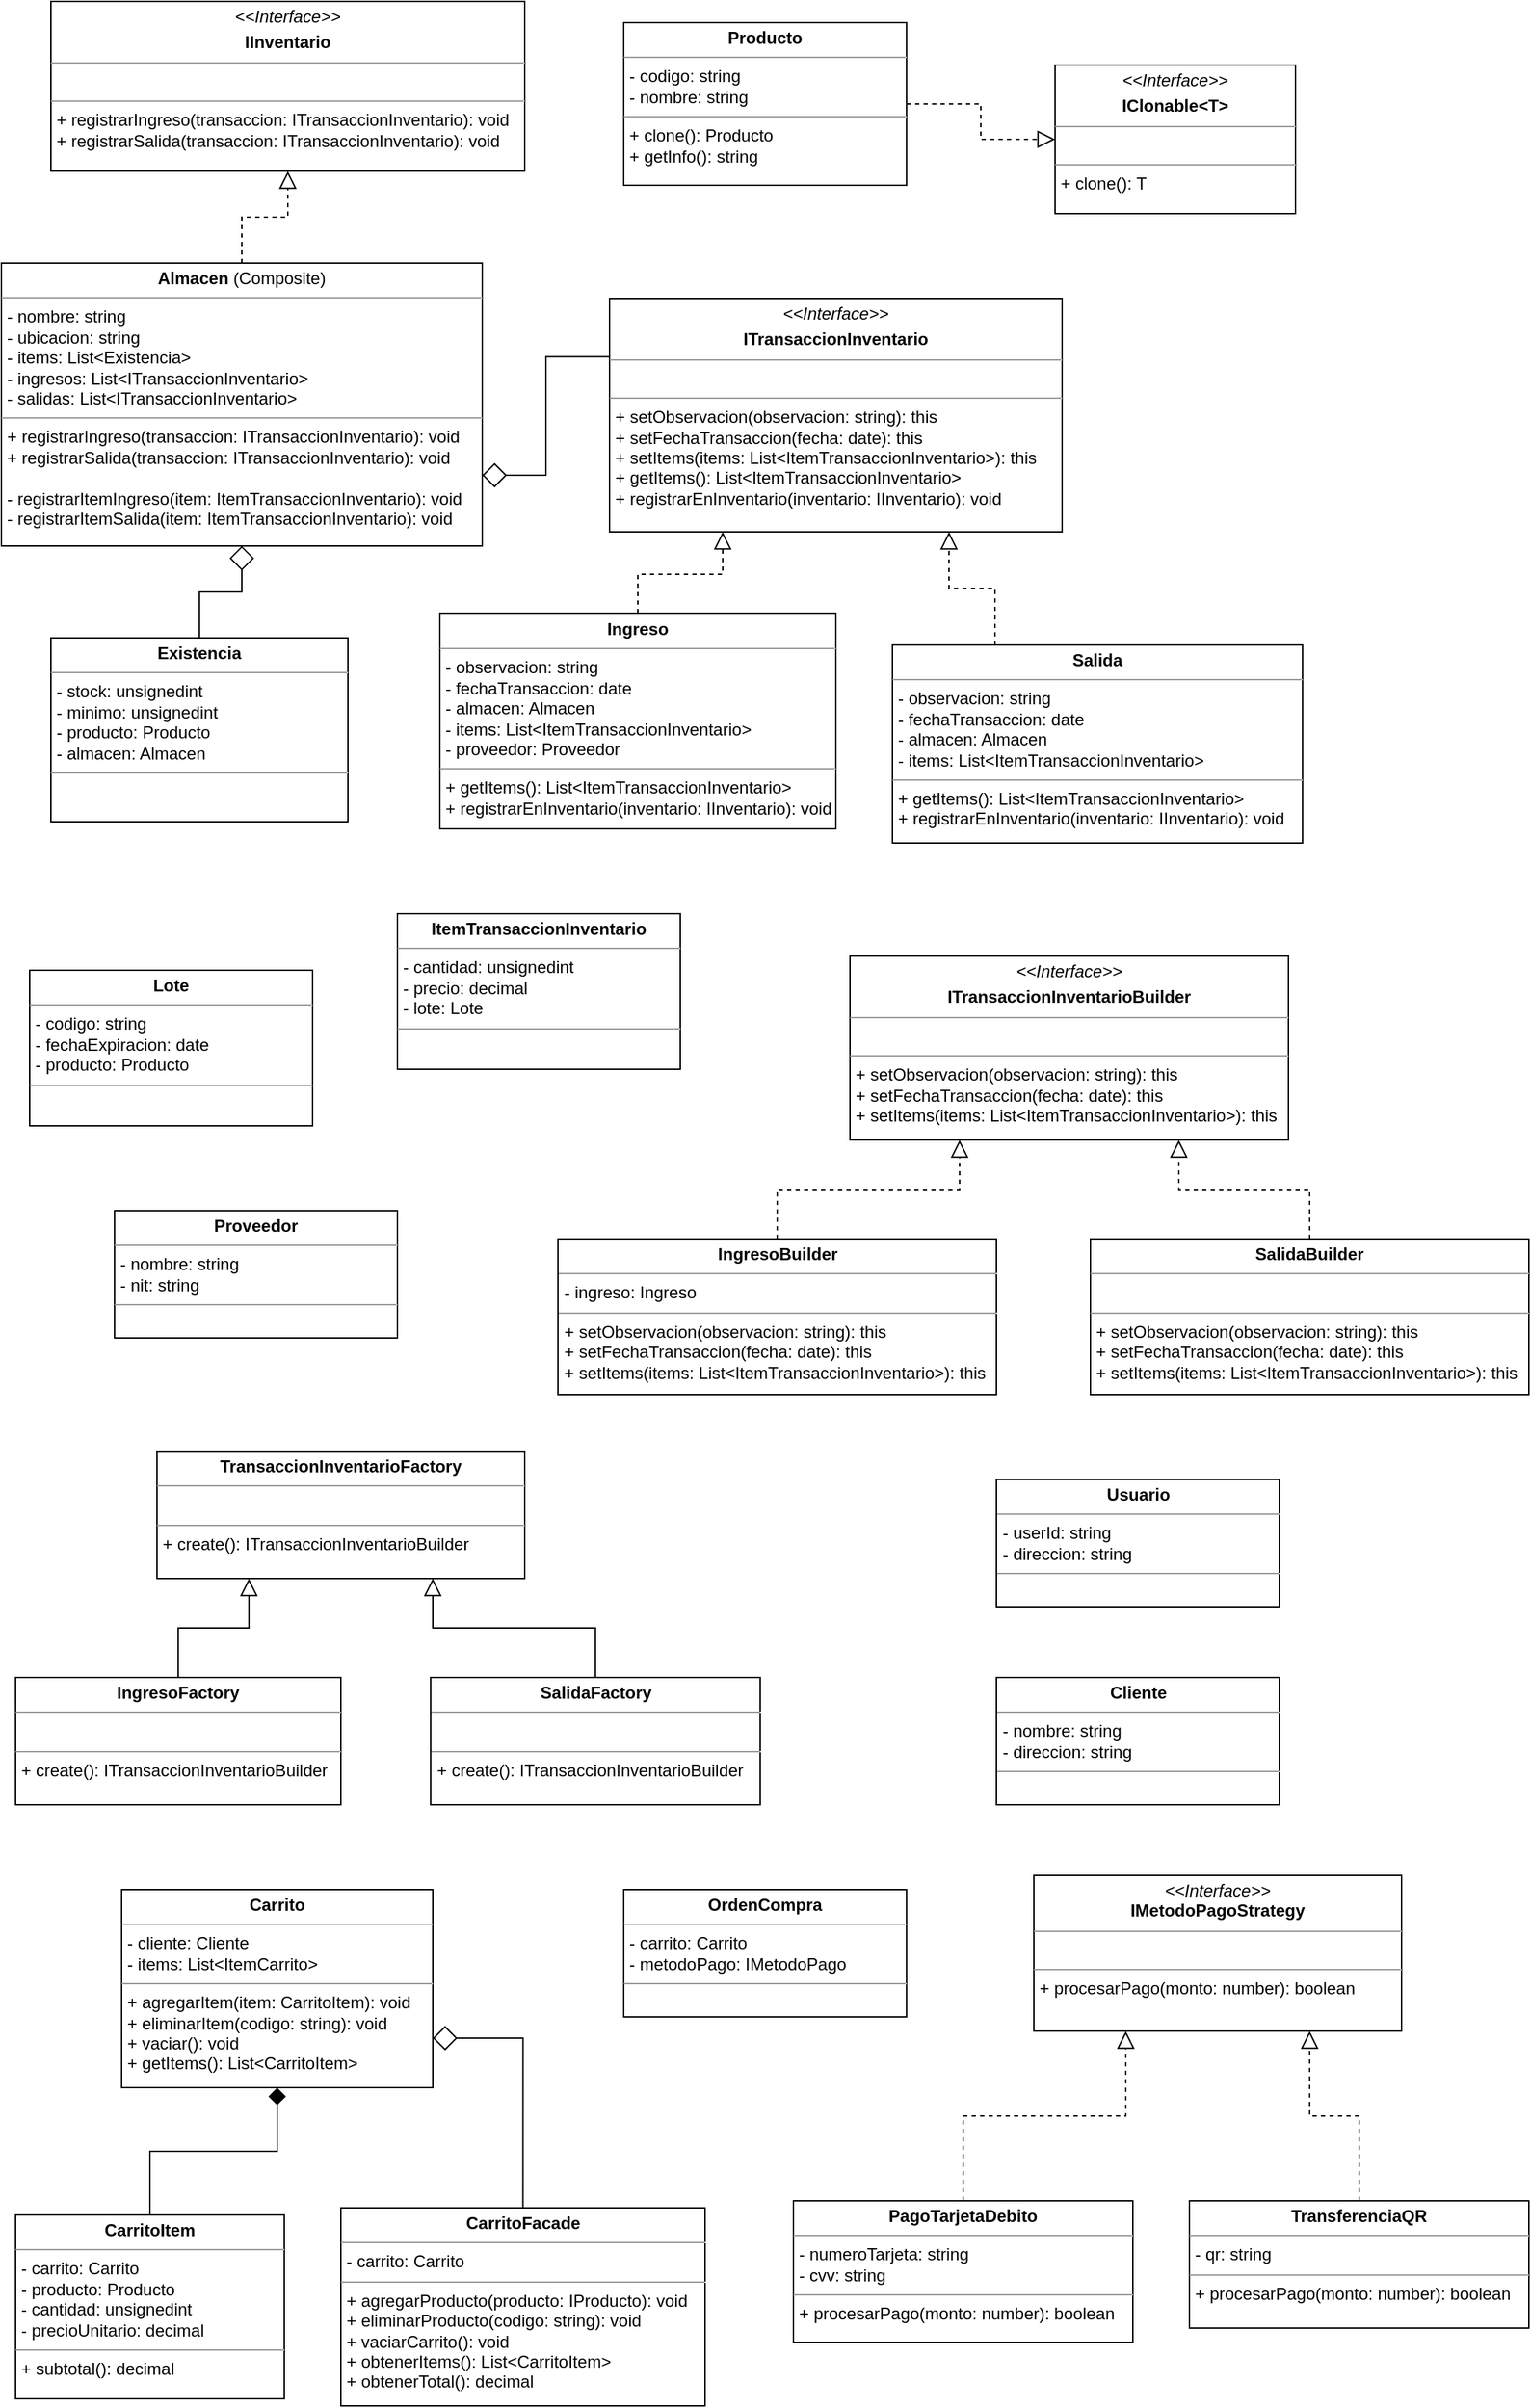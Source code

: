 <mxfile pages="4">
    <diagram id="6Jc-0pdUitwvQ6ukHMKt" name="CLASES">
        <mxGraphModel dx="3023" dy="2123" grid="1" gridSize="10" guides="1" tooltips="1" connect="1" arrows="1" fold="1" page="1" pageScale="1" pageWidth="827" pageHeight="1169" math="0" shadow="0">
            <root>
                <mxCell id="0"/>
                <mxCell id="1" parent="0"/>
                <mxCell id="bO8I1QGUQ7A1xS6eJJKW-1" value="&lt;p style=&quot;margin:0px;margin-top:4px;text-align:center;&quot;&gt;&lt;b&gt;Producto&lt;/b&gt;&lt;/p&gt;&lt;hr size=&quot;1&quot;&gt;&lt;p style=&quot;margin:0px;margin-left:4px;&quot;&gt;- codigo: string&lt;br&gt;&lt;/p&gt;&lt;p style=&quot;margin:0px;margin-left:4px;&quot;&gt;- nombre: string&lt;/p&gt;&lt;hr size=&quot;1&quot;&gt;&lt;p style=&quot;margin:0px;margin-left:4px;&quot;&gt;+ clone(): Producto&lt;/p&gt;&lt;p style=&quot;margin:0px;margin-left:4px;&quot;&gt;+ getInfo(): string&lt;/p&gt;" style="verticalAlign=top;align=left;overflow=fill;fontSize=12;fontFamily=Helvetica;html=1;rounded=0;shadow=0;comic=0;labelBackgroundColor=none;strokeWidth=1" parent="1" vertex="1">
                    <mxGeometry x="460" y="60" width="200" height="115" as="geometry"/>
                </mxCell>
                <mxCell id="bO8I1QGUQ7A1xS6eJJKW-2" value="&lt;p style=&quot;margin:0px;margin-top:4px;text-align:center;&quot;&gt;&lt;b&gt;Existencia&lt;/b&gt;&lt;/p&gt;&lt;hr size=&quot;1&quot;&gt;&lt;p style=&quot;margin:0px;margin-left:4px;&quot;&gt;- stock: unsignedint&lt;/p&gt;&lt;p style=&quot;margin:0px;margin-left:4px;&quot;&gt;- minimo: unsignedint&lt;/p&gt;&lt;p style=&quot;margin:0px;margin-left:4px;&quot;&gt;- producto: Producto&lt;/p&gt;&lt;p style=&quot;margin:0px;margin-left:4px;&quot;&gt;- almacen: Almacen&lt;/p&gt;&lt;hr size=&quot;1&quot;&gt;&lt;p style=&quot;margin:0px;margin-left:4px;&quot;&gt;&lt;br&gt;&lt;/p&gt;" style="verticalAlign=top;align=left;overflow=fill;fontSize=12;fontFamily=Helvetica;html=1;rounded=0;shadow=0;comic=0;labelBackgroundColor=none;strokeWidth=1" parent="1" vertex="1">
                    <mxGeometry x="55" y="495" width="210" height="130" as="geometry"/>
                </mxCell>
                <mxCell id="bO8I1QGUQ7A1xS6eJJKW-3" value="&lt;p style=&quot;margin:0px;margin-top:4px;text-align:center;&quot;&gt;&lt;b&gt;Almacen&lt;/b&gt;&amp;nbsp;(Composite)&lt;/p&gt;&lt;hr size=&quot;1&quot;&gt;&lt;p style=&quot;margin:0px;margin-left:4px;&quot;&gt;- nombre: string&lt;br&gt;&lt;/p&gt;&lt;p style=&quot;margin:0px;margin-left:4px;&quot;&gt;- ubicacion: string&lt;/p&gt;&lt;p style=&quot;margin:0px;margin-left:4px;&quot;&gt;- items: List&amp;lt;Existencia&amp;gt;&lt;/p&gt;&lt;p style=&quot;margin:0px;margin-left:4px;&quot;&gt;- ingresos: List&amp;lt;&lt;span style=&quot;text-align: center;&quot;&gt;ITransaccionInventario&lt;/span&gt;&amp;gt;&lt;/p&gt;&lt;p style=&quot;margin:0px;margin-left:4px;&quot;&gt;- salidas: List&amp;lt;&lt;span style=&quot;text-align: center;&quot;&gt;ITransaccionInventario&lt;/span&gt;&amp;gt;&lt;/p&gt;&lt;hr size=&quot;1&quot;&gt;&lt;p style=&quot;margin: 0px 0px 0px 4px;&quot;&gt;+ registrarIngreso(transaccion: ITransaccionInventario): void&lt;/p&gt;&lt;p style=&quot;margin: 0px 0px 0px 4px;&quot;&gt;+ registrarSalida(transaccion: ITransaccionInventario): void&lt;/p&gt;&lt;p style=&quot;margin: 0px 0px 0px 4px;&quot;&gt;&lt;br&gt;&lt;/p&gt;&lt;p style=&quot;margin: 0px 0px 0px 4px;&quot;&gt;- registrarItemIngreso(item: ItemTransaccionInventario): void&lt;/p&gt;&lt;p style=&quot;margin: 0px 0px 0px 4px;&quot;&gt;- registrarItemSalida(item: ItemTransaccionInventario): void&lt;/p&gt;" style="verticalAlign=top;align=left;overflow=fill;fontSize=12;fontFamily=Helvetica;html=1;rounded=0;shadow=0;comic=0;labelBackgroundColor=none;strokeWidth=1" parent="1" vertex="1">
                    <mxGeometry x="20" y="230" width="340" height="200" as="geometry"/>
                </mxCell>
                <mxCell id="bO8I1QGUQ7A1xS6eJJKW-4" value="&lt;p style=&quot;margin:0px;margin-top:4px;text-align:center;&quot;&gt;&lt;b&gt;Ingreso&lt;/b&gt;&lt;/p&gt;&lt;hr size=&quot;1&quot;&gt;&lt;p style=&quot;margin: 0px 0px 0px 4px;&quot;&gt;- observacion: string&lt;br&gt;&lt;/p&gt;&lt;p style=&quot;margin: 0px 0px 0px 4px;&quot;&gt;- fechaTransaccion: date&lt;/p&gt;&lt;p style=&quot;margin: 0px 0px 0px 4px;&quot;&gt;- almacen: Almacen&lt;/p&gt;&lt;p style=&quot;margin: 0px 0px 0px 4px;&quot;&gt;- items: List&amp;lt;&lt;span style=&quot;text-align: center;&quot;&gt;ItemTransaccionInventario&lt;/span&gt;&amp;gt;&lt;/p&gt;&lt;p style=&quot;margin:0px;margin-left:4px;&quot;&gt;- proveedor: Proveedor&lt;/p&gt;&lt;hr size=&quot;1&quot;&gt;&lt;p style=&quot;margin: 0px 0px 0px 4px;&quot;&gt;+ getItems(): List&amp;lt;ItemTransaccionInventario&amp;gt;&lt;/p&gt;&lt;p style=&quot;margin: 0px 0px 0px 4px;&quot;&gt;+ registrarEnInventario(inventario: IInventario): void&lt;/p&gt;" style="verticalAlign=top;align=left;overflow=fill;fontSize=12;fontFamily=Helvetica;html=1;rounded=0;shadow=0;comic=0;labelBackgroundColor=none;strokeWidth=1" parent="1" vertex="1">
                    <mxGeometry x="330" y="477.5" width="280" height="152.5" as="geometry"/>
                </mxCell>
                <mxCell id="bO8I1QGUQ7A1xS6eJJKW-5" value="&lt;p style=&quot;margin:0px;margin-top:4px;text-align:center;&quot;&gt;&lt;b&gt;Salida&lt;/b&gt;&lt;/p&gt;&lt;hr size=&quot;1&quot;&gt;&lt;p style=&quot;margin: 0px 0px 0px 4px;&quot;&gt;- observacion: string&lt;br&gt;&lt;/p&gt;&lt;p style=&quot;margin: 0px 0px 0px 4px;&quot;&gt;- fechaTransaccion: date&lt;/p&gt;&lt;p style=&quot;margin: 0px 0px 0px 4px;&quot;&gt;- almacen: Almacen&lt;/p&gt;&lt;p style=&quot;margin: 0px 0px 0px 4px;&quot;&gt;- items: List&amp;lt;&lt;span style=&quot;text-align: center;&quot;&gt;ItemTransaccionInventario&lt;/span&gt;&amp;gt;&lt;/p&gt;&lt;hr size=&quot;1&quot;&gt;&lt;p style=&quot;margin: 0px 0px 0px 4px;&quot;&gt;+ getItems(): List&amp;lt;ItemTransaccionInventario&amp;gt;&lt;/p&gt;&lt;p style=&quot;margin: 0px 0px 0px 4px;&quot;&gt;+ registrarEnInventario(inventario: IInventario): void&lt;/p&gt;" style="verticalAlign=top;align=left;overflow=fill;fontSize=12;fontFamily=Helvetica;html=1;rounded=0;shadow=0;comic=0;labelBackgroundColor=none;strokeWidth=1" parent="1" vertex="1">
                    <mxGeometry x="650" y="500" width="290" height="140" as="geometry"/>
                </mxCell>
                <mxCell id="bO8I1QGUQ7A1xS6eJJKW-6" value="&lt;p style=&quot;margin:0px;margin-top:4px;text-align:center;&quot;&gt;&lt;b&gt;Proveedor&lt;/b&gt;&lt;/p&gt;&lt;hr size=&quot;1&quot;&gt;&lt;p style=&quot;margin:0px;margin-left:4px;&quot;&gt;- nombre: string&lt;br&gt;&lt;/p&gt;&lt;p style=&quot;margin:0px;margin-left:4px;&quot;&gt;- nit: string&lt;/p&gt;&lt;hr size=&quot;1&quot;&gt;&lt;p style=&quot;margin:0px;margin-left:4px;&quot;&gt;&lt;br&gt;&lt;/p&gt;" style="verticalAlign=top;align=left;overflow=fill;fontSize=12;fontFamily=Helvetica;html=1;rounded=0;shadow=0;comic=0;labelBackgroundColor=none;strokeWidth=1" parent="1" vertex="1">
                    <mxGeometry x="100" y="900" width="200" height="90" as="geometry"/>
                </mxCell>
                <mxCell id="bO8I1QGUQ7A1xS6eJJKW-7" value="&lt;p style=&quot;margin:0px;margin-top:4px;text-align:center;&quot;&gt;&lt;b&gt;ItemTransaccionInventario&lt;/b&gt;&lt;/p&gt;&lt;hr size=&quot;1&quot;&gt;&lt;p style=&quot;margin:0px;margin-left:4px;&quot;&gt;- cantidad: unsignedint&lt;br&gt;&lt;/p&gt;&lt;p style=&quot;margin:0px;margin-left:4px;&quot;&gt;- precio: decimal&lt;/p&gt;&lt;p style=&quot;margin:0px;margin-left:4px;&quot;&gt;- lote: Lote&lt;/p&gt;&lt;hr size=&quot;1&quot;&gt;&lt;p style=&quot;margin:0px;margin-left:4px;&quot;&gt;&lt;br&gt;&lt;/p&gt;" style="verticalAlign=top;align=left;overflow=fill;fontSize=12;fontFamily=Helvetica;html=1;rounded=0;shadow=0;comic=0;labelBackgroundColor=none;strokeWidth=1" parent="1" vertex="1">
                    <mxGeometry x="300" y="690" width="200" height="110" as="geometry"/>
                </mxCell>
                <mxCell id="bO8I1QGUQ7A1xS6eJJKW-8" value="&lt;p style=&quot;margin:0px;margin-top:4px;text-align:center;&quot;&gt;&lt;b&gt;Lote&lt;/b&gt;&lt;/p&gt;&lt;hr size=&quot;1&quot;&gt;&lt;p style=&quot;margin:0px;margin-left:4px;&quot;&gt;- codigo: string&lt;br&gt;&lt;/p&gt;&lt;p style=&quot;margin:0px;margin-left:4px;&quot;&gt;- fechaExpiracion: date&lt;/p&gt;&lt;p style=&quot;margin:0px;margin-left:4px;&quot;&gt;- producto: Producto&lt;/p&gt;&lt;hr size=&quot;1&quot;&gt;&lt;p style=&quot;margin:0px;margin-left:4px;&quot;&gt;&lt;br&gt;&lt;/p&gt;" style="verticalAlign=top;align=left;overflow=fill;fontSize=12;fontFamily=Helvetica;html=1;rounded=0;shadow=0;comic=0;labelBackgroundColor=none;strokeWidth=1" parent="1" vertex="1">
                    <mxGeometry x="40" y="730" width="200" height="110" as="geometry"/>
                </mxCell>
                <mxCell id="bO8I1QGUQ7A1xS6eJJKW-10" value="&lt;p style=&quot;margin:0px;margin-top:4px;text-align:center;&quot;&gt;&lt;b&gt;Cliente&lt;/b&gt;&lt;/p&gt;&lt;hr size=&quot;1&quot;&gt;&lt;p style=&quot;margin:0px;margin-left:4px;&quot;&gt;- nombre: string&lt;br&gt;&lt;/p&gt;&lt;p style=&quot;margin:0px;margin-left:4px;&quot;&gt;- direccion: string&lt;/p&gt;&lt;hr size=&quot;1&quot;&gt;&lt;p style=&quot;margin:0px;margin-left:4px;&quot;&gt;&lt;br&gt;&lt;/p&gt;" style="verticalAlign=top;align=left;overflow=fill;fontSize=12;fontFamily=Helvetica;html=1;rounded=0;shadow=0;comic=0;labelBackgroundColor=none;strokeWidth=1" parent="1" vertex="1">
                    <mxGeometry x="723.5" y="1230" width="200" height="90" as="geometry"/>
                </mxCell>
                <mxCell id="bO8I1QGUQ7A1xS6eJJKW-11" value="&lt;p style=&quot;margin:0px;margin-top:4px;text-align:center;&quot;&gt;&lt;b&gt;Carrito&lt;/b&gt;&lt;/p&gt;&lt;hr size=&quot;1&quot;&gt;&lt;p style=&quot;margin:0px;margin-left:4px;&quot;&gt;&lt;span style=&quot;background-color: transparent; color: light-dark(rgb(0, 0, 0), rgb(255, 255, 255));&quot;&gt;- cliente: Cliente&lt;/span&gt;&lt;/p&gt;&lt;p style=&quot;margin:0px;margin-left:4px;&quot;&gt;&lt;span style=&quot;background-color: transparent; color: light-dark(rgb(0, 0, 0), rgb(255, 255, 255));&quot;&gt;- items: List&amp;lt;ItemCarrito&amp;gt;&lt;/span&gt;&lt;/p&gt;&lt;hr size=&quot;1&quot;&gt;&lt;p style=&quot;margin:0px;margin-left:4px;&quot;&gt;+ agregarItem(item: CarritoItem): void&lt;/p&gt;&lt;p style=&quot;margin:0px;margin-left:4px;&quot;&gt;+ eliminarItem(codigo: string): void&lt;/p&gt;&lt;p style=&quot;margin:0px;margin-left:4px;&quot;&gt;+ vaciar(): void&lt;br&gt;+ getItems(): List&amp;lt;CarritoItem&amp;gt;&lt;/p&gt;" style="verticalAlign=top;align=left;overflow=fill;fontSize=12;fontFamily=Helvetica;html=1;rounded=0;shadow=0;comic=0;labelBackgroundColor=none;strokeWidth=1" parent="1" vertex="1">
                    <mxGeometry x="105" y="1380" width="220" height="140" as="geometry"/>
                </mxCell>
                <mxCell id="bO8I1QGUQ7A1xS6eJJKW-12" value="&lt;p style=&quot;margin:0px;margin-top:4px;text-align:center;&quot;&gt;&lt;b&gt;CarritoItem&lt;/b&gt;&lt;/p&gt;&lt;hr size=&quot;1&quot;&gt;&lt;p style=&quot;margin:0px;margin-left:4px;&quot;&gt;&lt;span style=&quot;background-color: transparent; color: light-dark(rgb(0, 0, 0), rgb(255, 255, 255));&quot;&gt;- carrito: Carrito&lt;/span&gt;&lt;/p&gt;&lt;p style=&quot;margin:0px;margin-left:4px;&quot;&gt;&lt;span style=&quot;background-color: transparent; color: light-dark(rgb(0, 0, 0), rgb(255, 255, 255));&quot;&gt;- producto: Producto&lt;/span&gt;&lt;/p&gt;&lt;p style=&quot;margin:0px;margin-left:4px;&quot;&gt;&lt;span style=&quot;background-color: transparent; color: light-dark(rgb(0, 0, 0), rgb(255, 255, 255));&quot;&gt;- cantidad: unsignedint&lt;/span&gt;&lt;/p&gt;&lt;p style=&quot;margin:0px;margin-left:4px;&quot;&gt;&lt;span style=&quot;background-color: transparent; color: light-dark(rgb(0, 0, 0), rgb(255, 255, 255));&quot;&gt;- precioUnitario: decimal&lt;/span&gt;&lt;/p&gt;&lt;hr size=&quot;1&quot;&gt;&lt;p style=&quot;margin:0px;margin-left:4px;&quot;&gt;+ subtotal(): decimal&lt;/p&gt;" style="verticalAlign=top;align=left;overflow=fill;fontSize=12;fontFamily=Helvetica;html=1;rounded=0;shadow=0;comic=0;labelBackgroundColor=none;strokeWidth=1" parent="1" vertex="1">
                    <mxGeometry x="30" y="1610" width="190" height="130" as="geometry"/>
                </mxCell>
                <mxCell id="bO8I1QGUQ7A1xS6eJJKW-13" value="&lt;p style=&quot;margin:0px;margin-top:4px;text-align:center;&quot;&gt;&lt;b&gt;Usuario&lt;/b&gt;&lt;/p&gt;&lt;hr size=&quot;1&quot;&gt;&lt;p style=&quot;margin:0px;margin-left:4px;&quot;&gt;- userId: string&lt;br&gt;&lt;/p&gt;&lt;p style=&quot;margin:0px;margin-left:4px;&quot;&gt;- direccion: string&lt;/p&gt;&lt;hr size=&quot;1&quot;&gt;&lt;p style=&quot;margin:0px;margin-left:4px;&quot;&gt;&lt;br&gt;&lt;/p&gt;" style="verticalAlign=top;align=left;overflow=fill;fontSize=12;fontFamily=Helvetica;html=1;rounded=0;shadow=0;comic=0;labelBackgroundColor=none;strokeWidth=1" parent="1" vertex="1">
                    <mxGeometry x="723.5" y="1090" width="200" height="90" as="geometry"/>
                </mxCell>
                <mxCell id="bO8I1QGUQ7A1xS6eJJKW-14" value="&lt;p style=&quot;margin:0px;margin-top:4px;text-align:center;&quot;&gt;&lt;b&gt;OrdenCompra&lt;/b&gt;&lt;/p&gt;&lt;hr size=&quot;1&quot;&gt;&lt;p style=&quot;margin:0px;margin-left:4px;&quot;&gt;- carrito: Carrito&lt;br&gt;&lt;/p&gt;&lt;p style=&quot;margin:0px;margin-left:4px;&quot;&gt;- metodoPago: IMetodoPago&lt;/p&gt;&lt;hr size=&quot;1&quot;&gt;&lt;p style=&quot;margin:0px;margin-left:4px;&quot;&gt;&lt;br&gt;&lt;/p&gt;" style="verticalAlign=top;align=left;overflow=fill;fontSize=12;fontFamily=Helvetica;html=1;rounded=0;shadow=0;comic=0;labelBackgroundColor=none;strokeWidth=1" parent="1" vertex="1">
                    <mxGeometry x="460" y="1380" width="200" height="90" as="geometry"/>
                </mxCell>
                <mxCell id="tM9GfROuwodkPhQ_XWy0-1" value="&lt;p style=&quot;margin:0px;margin-top:4px;text-align:center;&quot;&gt;&lt;i&gt;&amp;lt;&amp;lt;Interface&amp;gt;&amp;gt;&lt;/i&gt;&lt;br&gt;&lt;b&gt;IMetodoPagoStrategy&lt;/b&gt;&lt;/p&gt;&lt;hr size=&quot;1&quot;&gt;&lt;p style=&quot;margin:0px;margin-left:4px;&quot;&gt;&lt;br&gt;&lt;/p&gt;&lt;hr size=&quot;1&quot;&gt;&lt;p style=&quot;margin:0px;margin-left:4px;&quot;&gt;+ procesarPago(monto: number): boolean&lt;/p&gt;" style="verticalAlign=top;align=left;overflow=fill;fontSize=12;fontFamily=Helvetica;html=1;rounded=0;shadow=0;comic=0;labelBackgroundColor=none;strokeWidth=1" parent="1" vertex="1">
                    <mxGeometry x="750" y="1370" width="260" height="110" as="geometry"/>
                </mxCell>
                <mxCell id="tM9GfROuwodkPhQ_XWy0-2" value="&lt;p style=&quot;margin:0px;margin-top:4px;text-align:center;&quot;&gt;&lt;b&gt;PagoTarjetaDebito&lt;/b&gt;&lt;/p&gt;&lt;hr size=&quot;1&quot;&gt;&lt;p style=&quot;margin:0px;margin-left:4px;&quot;&gt;- numeroTarjeta: string&lt;br&gt;&lt;/p&gt;&lt;p style=&quot;margin:0px;margin-left:4px;&quot;&gt;- cvv: string&lt;/p&gt;&lt;hr size=&quot;1&quot;&gt;&lt;p style=&quot;margin:0px;margin-left:4px;&quot;&gt;+ procesarPago(monto: number): boolean&lt;/p&gt;" style="verticalAlign=top;align=left;overflow=fill;fontSize=12;fontFamily=Helvetica;html=1;rounded=0;shadow=0;comic=0;labelBackgroundColor=none;strokeWidth=1" parent="1" vertex="1">
                    <mxGeometry x="580" y="1600" width="240" height="100" as="geometry"/>
                </mxCell>
                <mxCell id="tM9GfROuwodkPhQ_XWy0-3" value="&lt;p style=&quot;margin:0px;margin-top:4px;text-align:center;&quot;&gt;&lt;b&gt;TransferenciaQR&lt;/b&gt;&lt;/p&gt;&lt;hr size=&quot;1&quot;&gt;&lt;p style=&quot;margin:0px;margin-left:4px;&quot;&gt;- qr: string&lt;br&gt;&lt;/p&gt;&lt;hr size=&quot;1&quot;&gt;&lt;p style=&quot;margin:0px;margin-left:4px;&quot;&gt;+ procesarPago(monto: number): boolean&lt;/p&gt;" style="verticalAlign=top;align=left;overflow=fill;fontSize=12;fontFamily=Helvetica;html=1;rounded=0;shadow=0;comic=0;labelBackgroundColor=none;strokeWidth=1" parent="1" vertex="1">
                    <mxGeometry x="860" y="1600" width="240" height="90" as="geometry"/>
                </mxCell>
                <mxCell id="tM9GfROuwodkPhQ_XWy0-4" value="&lt;p style=&quot;margin:0px;margin-top:4px;text-align:center;&quot;&gt;&lt;i&gt;&amp;lt;&amp;lt;Interface&amp;gt;&amp;gt;&lt;/i&gt;&lt;b&gt;&lt;/b&gt;&lt;/p&gt;&lt;p style=&quot;margin:0px;margin-top:4px;text-align:center;&quot;&gt;&lt;b&gt;ITransaccionInventario&lt;/b&gt;&lt;/p&gt;&lt;hr size=&quot;1&quot;&gt;&lt;p style=&quot;margin:0px;margin-left:4px;&quot;&gt;&lt;br&gt;&lt;/p&gt;&lt;hr size=&quot;1&quot;&gt;&lt;p style=&quot;margin: 0px 0px 0px 4px;&quot;&gt;+ setObservacion(observacion: string): this&lt;/p&gt;&lt;p style=&quot;margin: 0px 0px 0px 4px;&quot;&gt;+ setFechaTransaccion(fecha: date): this&lt;/p&gt;&lt;p style=&quot;margin: 0px 0px 0px 4px;&quot;&gt;+ setItems(items: List&amp;lt;ItemTransaccionInventario&amp;gt;): this&lt;/p&gt;&lt;p style=&quot;margin:0px;margin-left:4px;&quot;&gt;+ getItems(): List&amp;lt;ItemTransaccionInventario&amp;gt;&lt;/p&gt;&lt;p style=&quot;margin:0px;margin-left:4px;&quot;&gt;+ registrarEnInventario(inventario: IInventario): void&lt;/p&gt;" style="verticalAlign=top;align=left;overflow=fill;fontSize=12;fontFamily=Helvetica;html=1;rounded=0;shadow=0;comic=0;labelBackgroundColor=none;strokeWidth=1" parent="1" vertex="1">
                    <mxGeometry x="450" y="255" width="320" height="165" as="geometry"/>
                </mxCell>
                <mxCell id="_q7ptosy-dTuqd6s-znJ-1" style="rounded=0;html=1;labelBackgroundColor=none;startFill=0;endArrow=block;endFill=0;endSize=10;fontFamily=Verdana;fontSize=10;dashed=1;entryX=0.25;entryY=1;entryDx=0;entryDy=0;exitX=0.5;exitY=0;exitDx=0;exitDy=0;startSize=10;edgeStyle=orthogonalEdgeStyle;" parent="1" source="bO8I1QGUQ7A1xS6eJJKW-4" target="tM9GfROuwodkPhQ_XWy0-4" edge="1">
                    <mxGeometry relative="1" as="geometry">
                        <mxPoint x="570" y="477.5" as="sourcePoint"/>
                        <mxPoint x="570" y="417.5" as="targetPoint"/>
                        <Array as="points">
                            <mxPoint x="470" y="450"/>
                            <mxPoint x="530" y="450"/>
                        </Array>
                    </mxGeometry>
                </mxCell>
                <mxCell id="_q7ptosy-dTuqd6s-znJ-2" style="rounded=0;html=1;labelBackgroundColor=none;startFill=0;endArrow=block;endFill=0;endSize=10;fontFamily=Verdana;fontSize=10;dashed=1;entryX=0.75;entryY=1;entryDx=0;entryDy=0;exitX=0.25;exitY=0;exitDx=0;exitDy=0;startSize=10;edgeStyle=orthogonalEdgeStyle;" parent="1" source="bO8I1QGUQ7A1xS6eJJKW-5" target="tM9GfROuwodkPhQ_XWy0-4" edge="1">
                    <mxGeometry relative="1" as="geometry">
                        <mxPoint x="690" y="457.5" as="sourcePoint"/>
                        <mxPoint x="690" y="397.5" as="targetPoint"/>
                        <Array as="points">
                            <mxPoint x="723" y="460"/>
                            <mxPoint x="690" y="460"/>
                        </Array>
                    </mxGeometry>
                </mxCell>
                <mxCell id="_q7ptosy-dTuqd6s-znJ-3" value="&lt;p style=&quot;margin:0px;margin-top:4px;text-align:center;&quot;&gt;&lt;b style=&quot;background-color: transparent; color: light-dark(rgb(0, 0, 0), rgb(255, 255, 255));&quot;&gt;TransaccionInventario&lt;/b&gt;&lt;b style=&quot;background-color: transparent; color: light-dark(rgb(0, 0, 0), rgb(255, 255, 255));&quot;&gt;Factory&lt;/b&gt;&lt;/p&gt;&lt;hr size=&quot;1&quot;&gt;&lt;p style=&quot;margin:0px;margin-left:4px;&quot;&gt;&lt;br&gt;&lt;/p&gt;&lt;hr size=&quot;1&quot;&gt;&lt;p style=&quot;margin:0px;margin-left:4px;&quot;&gt;+ create():&amp;nbsp;&lt;span style=&quot;background-color: transparent; color: light-dark(rgb(0, 0, 0), rgb(255, 255, 255)); text-align: center;&quot;&gt;ITransaccionInventarioBuilder&lt;/span&gt;&lt;/p&gt;" style="verticalAlign=top;align=left;overflow=fill;fontSize=12;fontFamily=Helvetica;html=1;rounded=0;shadow=0;comic=0;labelBackgroundColor=none;strokeWidth=1" parent="1" vertex="1">
                    <mxGeometry x="130" y="1070" width="260" height="90" as="geometry"/>
                </mxCell>
                <mxCell id="N7AFj5fIpvBgtcSf3Lqp-1" value="&lt;p style=&quot;margin:0px;margin-top:4px;text-align:center;&quot;&gt;&lt;b&gt;IngresoFactory&lt;/b&gt;&lt;/p&gt;&lt;hr size=&quot;1&quot;&gt;&lt;p style=&quot;margin:0px;margin-left:4px;&quot;&gt;&lt;br&gt;&lt;/p&gt;&lt;hr size=&quot;1&quot;&gt;&lt;p style=&quot;margin:0px;margin-left:4px;&quot;&gt;+ create():&amp;nbsp;&lt;span style=&quot;background-color: transparent; color: light-dark(rgb(0, 0, 0), rgb(255, 255, 255)); text-align: center;&quot;&gt;ITransaccionInventarioBuilder&lt;/span&gt;&lt;/p&gt;" style="verticalAlign=top;align=left;overflow=fill;fontSize=12;fontFamily=Helvetica;html=1;rounded=0;shadow=0;comic=0;labelBackgroundColor=none;strokeWidth=1" parent="1" vertex="1">
                    <mxGeometry x="30" y="1230" width="230" height="90" as="geometry"/>
                </mxCell>
                <mxCell id="N7AFj5fIpvBgtcSf3Lqp-2" value="&lt;p style=&quot;margin:0px;margin-top:4px;text-align:center;&quot;&gt;&lt;b&gt;SalidaFactory&lt;/b&gt;&lt;/p&gt;&lt;hr size=&quot;1&quot;&gt;&lt;p style=&quot;margin:0px;margin-left:4px;&quot;&gt;&lt;br&gt;&lt;/p&gt;&lt;hr size=&quot;1&quot;&gt;&lt;p style=&quot;margin:0px;margin-left:4px;&quot;&gt;+ create():&amp;nbsp;&lt;span style=&quot;background-color: transparent; color: light-dark(rgb(0, 0, 0), rgb(255, 255, 255)); text-align: center;&quot;&gt;ITransaccionInventarioBuilder&lt;/span&gt;&lt;/p&gt;" style="verticalAlign=top;align=left;overflow=fill;fontSize=12;fontFamily=Helvetica;html=1;rounded=0;shadow=0;comic=0;labelBackgroundColor=none;strokeWidth=1" parent="1" vertex="1">
                    <mxGeometry x="323.5" y="1230" width="233" height="90" as="geometry"/>
                </mxCell>
                <mxCell id="C9-mXHn5gXexPhczZOM6-1" style="rounded=0;html=1;labelBackgroundColor=none;startFill=0;endArrow=block;endFill=0;fontFamily=Verdana;fontSize=10;exitX=0.5;exitY=0;exitDx=0;exitDy=0;entryX=0.25;entryY=1;entryDx=0;entryDy=0;strokeWidth=1;endSize=10;startSize=10;edgeStyle=orthogonalEdgeStyle;" parent="1" source="N7AFj5fIpvBgtcSf3Lqp-1" target="_q7ptosy-dTuqd6s-znJ-3" edge="1">
                    <mxGeometry relative="1" as="geometry">
                        <mxPoint x="330" y="1217" as="sourcePoint"/>
                        <mxPoint x="330" y="1170" as="targetPoint"/>
                    </mxGeometry>
                </mxCell>
                <mxCell id="C9-mXHn5gXexPhczZOM6-2" style="rounded=0;html=1;labelBackgroundColor=none;startFill=0;endArrow=block;endFill=0;fontFamily=Verdana;fontSize=10;exitX=0.5;exitY=0;exitDx=0;exitDy=0;entryX=0.75;entryY=1;entryDx=0;entryDy=0;strokeWidth=1;endSize=10;startSize=10;edgeStyle=orthogonalEdgeStyle;" parent="1" source="N7AFj5fIpvBgtcSf3Lqp-2" target="_q7ptosy-dTuqd6s-znJ-3" edge="1">
                    <mxGeometry relative="1" as="geometry">
                        <mxPoint x="610" y="1247" as="sourcePoint"/>
                        <mxPoint x="610" y="1200" as="targetPoint"/>
                    </mxGeometry>
                </mxCell>
                <mxCell id="k3IJZTLqtEA-iDNj3EMS-2" value="&lt;p style=&quot;margin:0px;margin-top:4px;text-align:center;&quot;&gt;&lt;i&gt;&amp;lt;&amp;lt;Interface&amp;gt;&amp;gt;&lt;/i&gt;&lt;b&gt;&lt;/b&gt;&lt;/p&gt;&lt;p style=&quot;margin:0px;margin-top:4px;text-align:center;&quot;&gt;&lt;b&gt;IClonable&amp;lt;T&amp;gt;&lt;/b&gt;&lt;/p&gt;&lt;hr size=&quot;1&quot;&gt;&lt;p style=&quot;margin:0px;margin-left:4px;&quot;&gt;&lt;br&gt;&lt;/p&gt;&lt;hr size=&quot;1&quot;&gt;&lt;p style=&quot;margin:0px;margin-left:4px;&quot;&gt;+ clone(): T&lt;/p&gt;" style="verticalAlign=top;align=left;overflow=fill;fontSize=12;fontFamily=Helvetica;html=1;rounded=0;shadow=0;comic=0;labelBackgroundColor=none;strokeWidth=1" parent="1" vertex="1">
                    <mxGeometry x="765" y="90" width="170" height="105" as="geometry"/>
                </mxCell>
                <mxCell id="k3IJZTLqtEA-iDNj3EMS-3" style="rounded=0;html=1;labelBackgroundColor=none;startFill=0;endArrow=block;endFill=0;endSize=10;fontFamily=Verdana;fontSize=10;dashed=1;entryX=0;entryY=0.5;entryDx=0;entryDy=0;exitX=1;exitY=0.5;exitDx=0;exitDy=0;startSize=10;edgeStyle=orthogonalEdgeStyle;" parent="1" source="bO8I1QGUQ7A1xS6eJJKW-1" target="k3IJZTLqtEA-iDNj3EMS-2" edge="1">
                    <mxGeometry relative="1" as="geometry">
                        <mxPoint x="767" y="315" as="sourcePoint"/>
                        <mxPoint x="720" y="230" as="targetPoint"/>
                    </mxGeometry>
                </mxCell>
                <mxCell id="haNKz2vUPsjwH1Ny1CYX-1" style="rounded=0;html=1;labelBackgroundColor=none;startFill=0;endArrow=diamond;endFill=0;fontFamily=Verdana;fontSize=10;exitX=0;exitY=0.25;exitDx=0;exitDy=0;strokeWidth=1;endSize=15;startSize=10;edgeStyle=orthogonalEdgeStyle;entryX=1;entryY=0.75;entryDx=0;entryDy=0;" parent="1" source="tM9GfROuwodkPhQ_XWy0-4" target="bO8I1QGUQ7A1xS6eJJKW-3" edge="1">
                    <mxGeometry relative="1" as="geometry">
                        <mxPoint x="500" y="220" as="sourcePoint"/>
                        <mxPoint x="360" y="210" as="targetPoint"/>
                    </mxGeometry>
                </mxCell>
                <mxCell id="v0U-lQ3r8-SAfi3UWiN2-1" value="&lt;p style=&quot;margin:0px;margin-top:4px;text-align:center;&quot;&gt;&lt;i&gt;&amp;lt;&amp;lt;Interface&amp;gt;&amp;gt;&lt;/i&gt;&lt;/p&gt;&lt;p style=&quot;margin:0px;margin-top:4px;text-align:center;&quot;&gt;&lt;b&gt;IInventario&lt;/b&gt;&lt;/p&gt;&lt;hr size=&quot;1&quot;&gt;&lt;p style=&quot;margin:0px;margin-left:4px;&quot;&gt;&lt;br&gt;&lt;/p&gt;&lt;hr size=&quot;1&quot;&gt;&lt;p style=&quot;margin:0px;margin-left:4px;&quot;&gt;+ registrarIngreso(transaccion: ITransaccionInventario): void&lt;/p&gt;&lt;p style=&quot;margin:0px;margin-left:4px;&quot;&gt;+ registrarSalida(transaccion: ITransaccionInventario): void&lt;/p&gt;" style="verticalAlign=top;align=left;overflow=fill;fontSize=12;fontFamily=Helvetica;html=1;rounded=0;shadow=0;comic=0;labelBackgroundColor=none;strokeWidth=1" parent="1" vertex="1">
                    <mxGeometry x="55" y="45" width="335" height="120" as="geometry"/>
                </mxCell>
                <mxCell id="v0U-lQ3r8-SAfi3UWiN2-2" style="rounded=0;html=1;labelBackgroundColor=none;startFill=0;endArrow=block;endFill=0;endSize=10;fontFamily=Verdana;fontSize=10;dashed=1;entryX=0.5;entryY=1;entryDx=0;entryDy=0;exitX=0.5;exitY=0;exitDx=0;exitDy=0;startSize=10;edgeStyle=orthogonalEdgeStyle;" parent="1" source="bO8I1QGUQ7A1xS6eJJKW-3" target="v0U-lQ3r8-SAfi3UWiN2-1" edge="1">
                    <mxGeometry relative="1" as="geometry">
                        <mxPoint x="455" y="488" as="sourcePoint"/>
                        <mxPoint x="515" y="430" as="targetPoint"/>
                    </mxGeometry>
                </mxCell>
                <mxCell id="v0U-lQ3r8-SAfi3UWiN2-3" style="rounded=0;html=1;labelBackgroundColor=none;startFill=0;endArrow=diamond;endFill=0;fontFamily=Verdana;fontSize=10;exitX=0.5;exitY=0;exitDx=0;exitDy=0;strokeWidth=1;endSize=15;startSize=10;edgeStyle=orthogonalEdgeStyle;entryX=0.5;entryY=1;entryDx=0;entryDy=0;" parent="1" source="bO8I1QGUQ7A1xS6eJJKW-2" target="bO8I1QGUQ7A1xS6eJJKW-3" edge="1">
                    <mxGeometry relative="1" as="geometry">
                        <mxPoint x="440" y="318" as="sourcePoint"/>
                        <mxPoint x="335" y="360" as="targetPoint"/>
                    </mxGeometry>
                </mxCell>
                <mxCell id="1q5tbRpZf26YUvPeJe0H-1" value="&lt;p style=&quot;margin:0px;margin-top:4px;text-align:center;&quot;&gt;&lt;i&gt;&amp;lt;&amp;lt;Interface&amp;gt;&amp;gt;&lt;/i&gt;&lt;b&gt;&lt;/b&gt;&lt;/p&gt;&lt;p style=&quot;margin:0px;margin-top:4px;text-align:center;&quot;&gt;&lt;b&gt;ITransaccionInventarioBuilder&lt;/b&gt;&lt;/p&gt;&lt;hr size=&quot;1&quot;&gt;&lt;p style=&quot;margin:0px;margin-left:4px;&quot;&gt;&lt;br&gt;&lt;/p&gt;&lt;hr size=&quot;1&quot;&gt;&lt;p style=&quot;margin:0px;margin-left:4px;&quot;&gt;+ setObservacion(observacion: string): this&lt;/p&gt;&lt;p style=&quot;margin:0px;margin-left:4px;&quot;&gt;+ setFechaTransaccion(fecha: date): this&lt;/p&gt;&lt;p style=&quot;margin:0px;margin-left:4px;&quot;&gt;+ setItems(items: List&amp;lt;ItemTransaccionInventario&amp;gt;): this&lt;/p&gt;" style="verticalAlign=top;align=left;overflow=fill;fontSize=12;fontFamily=Helvetica;html=1;rounded=0;shadow=0;comic=0;labelBackgroundColor=none;strokeWidth=1" parent="1" vertex="1">
                    <mxGeometry x="620" y="720" width="310" height="130" as="geometry"/>
                </mxCell>
                <mxCell id="1q5tbRpZf26YUvPeJe0H-2" value="&lt;p style=&quot;margin:0px;margin-top:4px;text-align:center;&quot;&gt;&lt;b&gt;IngresoBuilder&lt;/b&gt;&lt;/p&gt;&lt;hr size=&quot;1&quot;&gt;&lt;p style=&quot;margin:0px;margin-left:4px;&quot;&gt;- ingreso: Ingreso&lt;/p&gt;&lt;hr size=&quot;1&quot;&gt;&lt;p style=&quot;margin: 0px 0px 0px 4px;&quot;&gt;+ setObservacion(observacion: string): this&lt;/p&gt;&lt;p style=&quot;margin: 0px 0px 0px 4px;&quot;&gt;+ setFechaTransaccion(fecha: date): this&lt;/p&gt;&lt;p style=&quot;margin: 0px 0px 0px 4px;&quot;&gt;+ setItems(items: List&amp;lt;ItemTransaccionInventario&amp;gt;): this&lt;/p&gt;" style="verticalAlign=top;align=left;overflow=fill;fontSize=12;fontFamily=Helvetica;html=1;rounded=0;shadow=0;comic=0;labelBackgroundColor=none;strokeWidth=1" parent="1" vertex="1">
                    <mxGeometry x="413.5" y="920" width="310" height="110" as="geometry"/>
                </mxCell>
                <mxCell id="1q5tbRpZf26YUvPeJe0H-3" value="&lt;p style=&quot;margin:0px;margin-top:4px;text-align:center;&quot;&gt;&lt;b&gt;SalidaBuilder&lt;/b&gt;&lt;/p&gt;&lt;hr size=&quot;1&quot;&gt;&lt;p style=&quot;margin:0px;margin-left:4px;&quot;&gt;&lt;br&gt;&lt;/p&gt;&lt;hr size=&quot;1&quot;&gt;&lt;p style=&quot;margin: 0px 0px 0px 4px;&quot;&gt;+ setObservacion(observacion: string): this&lt;/p&gt;&lt;p style=&quot;margin: 0px 0px 0px 4px;&quot;&gt;+ setFechaTransaccion(fecha: date): this&lt;/p&gt;&lt;p style=&quot;margin: 0px 0px 0px 4px;&quot;&gt;+ setItems(items: List&amp;lt;ItemTransaccionInventario&amp;gt;): this&lt;/p&gt;" style="verticalAlign=top;align=left;overflow=fill;fontSize=12;fontFamily=Helvetica;html=1;rounded=0;shadow=0;comic=0;labelBackgroundColor=none;strokeWidth=1" parent="1" vertex="1">
                    <mxGeometry x="790" y="920" width="310" height="110" as="geometry"/>
                </mxCell>
                <mxCell id="gbAR25IEDj_0DmWhCTDC-1" style="rounded=0;html=1;labelBackgroundColor=none;startFill=0;endArrow=block;endFill=0;endSize=10;fontFamily=Verdana;fontSize=10;dashed=1;entryX=0.25;entryY=1;entryDx=0;entryDy=0;exitX=0.5;exitY=0;exitDx=0;exitDy=0;startSize=10;edgeStyle=orthogonalEdgeStyle;" parent="1" source="tM9GfROuwodkPhQ_XWy0-2" target="tM9GfROuwodkPhQ_XWy0-1" edge="1">
                    <mxGeometry relative="1" as="geometry">
                        <mxPoint x="205" y="1764" as="sourcePoint"/>
                        <mxPoint x="265" y="1706" as="targetPoint"/>
                    </mxGeometry>
                </mxCell>
                <mxCell id="gbAR25IEDj_0DmWhCTDC-2" style="rounded=0;html=1;labelBackgroundColor=none;startFill=0;endArrow=block;endFill=0;endSize=10;fontFamily=Verdana;fontSize=10;dashed=1;entryX=0.75;entryY=1;entryDx=0;entryDy=0;exitX=0.5;exitY=0;exitDx=0;exitDy=0;startSize=10;edgeStyle=orthogonalEdgeStyle;" parent="1" source="tM9GfROuwodkPhQ_XWy0-3" target="tM9GfROuwodkPhQ_XWy0-1" edge="1">
                    <mxGeometry relative="1" as="geometry">
                        <mxPoint x="534.95" y="1790" as="sourcePoint"/>
                        <mxPoint x="594.95" y="1732" as="targetPoint"/>
                    </mxGeometry>
                </mxCell>
                <mxCell id="WOaFORo6kp0bU8XHf_WQ-1" style="rounded=0;html=1;labelBackgroundColor=none;startFill=0;endArrow=diamond;endFill=1;fontFamily=Verdana;fontSize=10;exitX=0.5;exitY=0;exitDx=0;exitDy=0;entryX=0.5;entryY=1;entryDx=0;entryDy=0;strokeWidth=1;endSize=10;startSize=10;edgeStyle=orthogonalEdgeStyle;" parent="1" source="bO8I1QGUQ7A1xS6eJJKW-12" target="bO8I1QGUQ7A1xS6eJJKW-11" edge="1">
                    <mxGeometry relative="1" as="geometry">
                        <mxPoint x="130" y="1600" as="sourcePoint"/>
                        <mxPoint x="85" y="1860" as="targetPoint"/>
                    </mxGeometry>
                </mxCell>
                <mxCell id="AX_kgKKB1tABfzTBOVU4-1" style="rounded=0;html=1;labelBackgroundColor=none;startFill=0;endArrow=block;endFill=0;endSize=10;fontFamily=Verdana;fontSize=10;dashed=1;entryX=0.25;entryY=1;entryDx=0;entryDy=0;exitX=0.5;exitY=0;exitDx=0;exitDy=0;startSize=10;edgeStyle=orthogonalEdgeStyle;" parent="1" source="1q5tbRpZf26YUvPeJe0H-2" target="1q5tbRpZf26YUvPeJe0H-1" edge="1">
                    <mxGeometry relative="1" as="geometry">
                        <mxPoint x="563" y="920" as="sourcePoint"/>
                        <mxPoint x="530" y="840" as="targetPoint"/>
                    </mxGeometry>
                </mxCell>
                <mxCell id="AX_kgKKB1tABfzTBOVU4-2" style="rounded=0;html=1;labelBackgroundColor=none;startFill=0;endArrow=block;endFill=0;endSize=10;fontFamily=Verdana;fontSize=10;dashed=1;entryX=0.75;entryY=1;entryDx=0;entryDy=0;exitX=0.5;exitY=0;exitDx=0;exitDy=0;startSize=10;edgeStyle=orthogonalEdgeStyle;" parent="1" source="1q5tbRpZf26YUvPeJe0H-3" target="1q5tbRpZf26YUvPeJe0H-1" edge="1">
                    <mxGeometry relative="1" as="geometry">
                        <mxPoint x="665" y="960" as="sourcePoint"/>
                        <mxPoint x="708" y="860" as="targetPoint"/>
                    </mxGeometry>
                </mxCell>
                <mxCell id="AX_kgKKB1tABfzTBOVU4-3" value="&lt;p style=&quot;margin:0px;margin-top:4px;text-align:center;&quot;&gt;&lt;b&gt;CarritoFacade&lt;/b&gt;&lt;/p&gt;&lt;hr size=&quot;1&quot;&gt;&lt;p style=&quot;margin:0px;margin-left:4px;&quot;&gt;&lt;span style=&quot;background-color: transparent; color: light-dark(rgb(0, 0, 0), rgb(255, 255, 255));&quot;&gt;- carrito: Carrito&lt;br&gt;&lt;/span&gt;&lt;/p&gt;&lt;hr size=&quot;1&quot;&gt;&lt;p style=&quot;margin:0px;margin-left:4px;&quot;&gt;+ agregarProducto(producto: IProducto): void&lt;/p&gt;&lt;p style=&quot;margin:0px;margin-left:4px;&quot;&gt;+ eliminarProducto(codigo: string): void&lt;/p&gt;&lt;p style=&quot;margin:0px;margin-left:4px;&quot;&gt;+ vaciarCarrito(): void&lt;br&gt;+ obtenerItems(): List&amp;lt;CarritoItem&amp;gt;&lt;/p&gt;&lt;p style=&quot;margin:0px;margin-left:4px;&quot;&gt;+ obtenerTotal(): decimal&lt;/p&gt;" style="verticalAlign=top;align=left;overflow=fill;fontSize=12;fontFamily=Helvetica;html=1;rounded=0;shadow=0;comic=0;labelBackgroundColor=none;strokeWidth=1" parent="1" vertex="1">
                    <mxGeometry x="260" y="1605" width="257.5" height="140" as="geometry"/>
                </mxCell>
                <mxCell id="n7P4nilLxwbHK-3E9uwV-1" style="rounded=0;html=1;labelBackgroundColor=none;startFill=0;endArrow=diamond;endFill=0;fontFamily=Verdana;fontSize=10;exitX=0.5;exitY=0;exitDx=0;exitDy=0;entryX=1;entryY=0.75;entryDx=0;entryDy=0;strokeWidth=1;endSize=15;startSize=10;edgeStyle=orthogonalEdgeStyle;" parent="1" source="AX_kgKKB1tABfzTBOVU4-3" target="bO8I1QGUQ7A1xS6eJJKW-11" edge="1">
                    <mxGeometry relative="1" as="geometry">
                        <mxPoint x="470" y="1360" as="sourcePoint"/>
                        <mxPoint x="420" y="1467" as="targetPoint"/>
                    </mxGeometry>
                </mxCell>
            </root>
        </mxGraphModel>
    </diagram>
</mxfile>